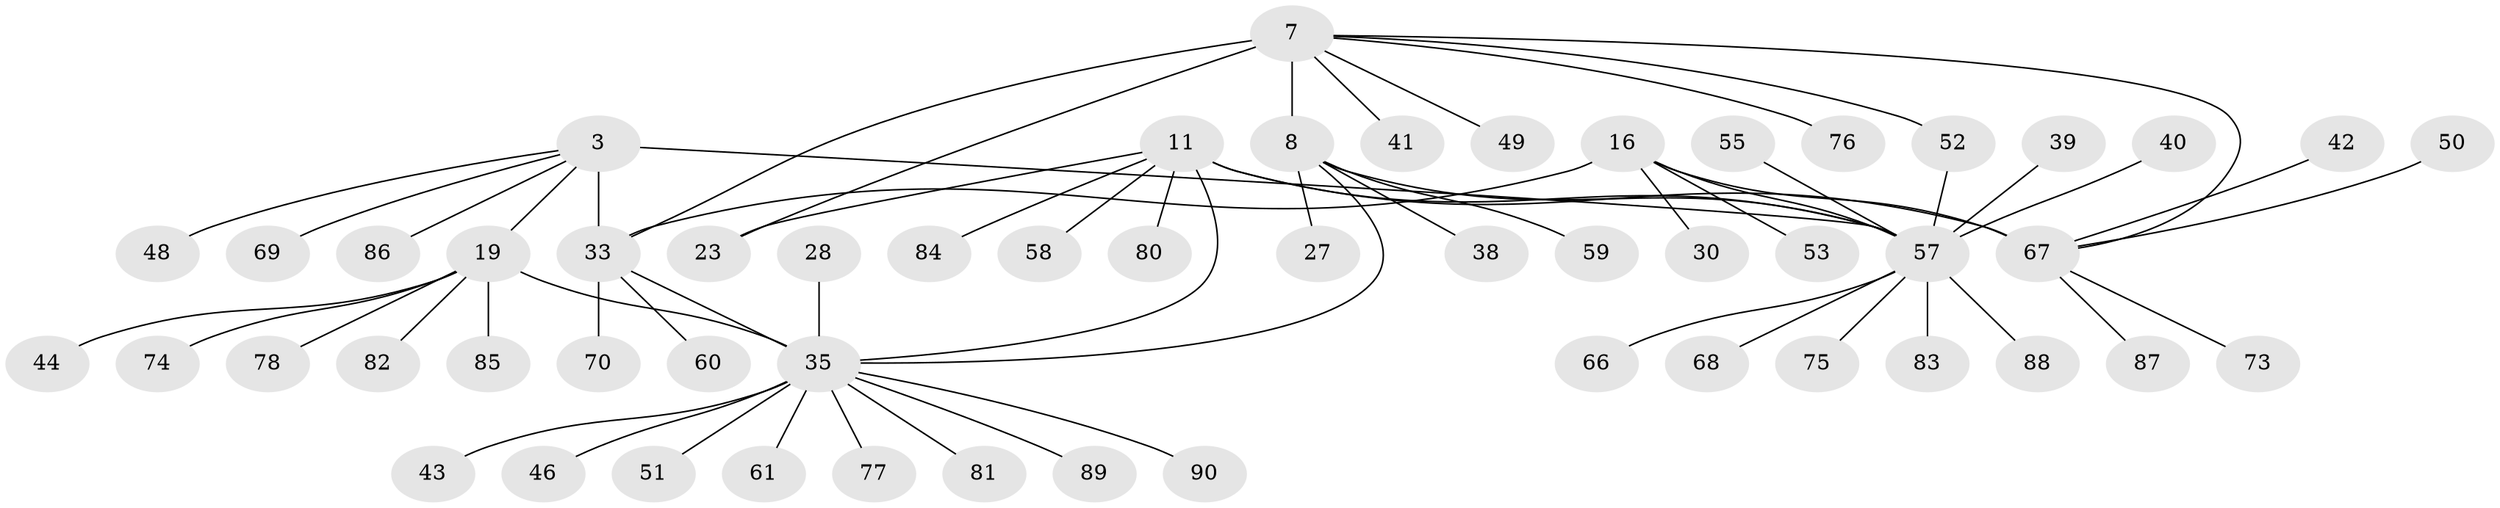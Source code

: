 // original degree distribution, {6: 0.07777777777777778, 12: 0.011111111111111112, 7: 0.044444444444444446, 5: 0.022222222222222223, 8: 0.022222222222222223, 4: 0.044444444444444446, 9: 0.011111111111111112, 10: 0.011111111111111112, 1: 0.5777777777777777, 2: 0.12222222222222222, 3: 0.05555555555555555}
// Generated by graph-tools (version 1.1) at 2025/58/03/04/25 21:58:38]
// undirected, 54 vertices, 62 edges
graph export_dot {
graph [start="1"]
  node [color=gray90,style=filled];
  3 [super="+1"];
  7 [super="+5"];
  8 [super="+6"];
  11 [super="+10"];
  16 [super="+15"];
  19 [super="+17"];
  23;
  27;
  28;
  30;
  33 [super="+26+14"];
  35 [super="+20"];
  38;
  39;
  40;
  41;
  42;
  43 [super="+36"];
  44;
  46;
  48;
  49;
  50;
  51;
  52 [super="+29"];
  53;
  55;
  57 [super="+32+4+21"];
  58;
  59;
  60 [super="+47"];
  61;
  66 [super="+62"];
  67 [super="+65+12"];
  68;
  69 [super="+63"];
  70;
  73 [super="+24+31"];
  74;
  75;
  76 [super="+54"];
  77;
  78;
  80;
  81;
  82;
  83;
  84;
  85;
  86;
  87 [super="+71"];
  88;
  89;
  90 [super="+72+79"];
  3 -- 86;
  3 -- 48;
  3 -- 19;
  3 -- 33 [weight=2];
  3 -- 69;
  3 -- 57 [weight=4];
  7 -- 8 [weight=4];
  7 -- 23;
  7 -- 49;
  7 -- 41;
  7 -- 33 [weight=2];
  7 -- 52;
  7 -- 76;
  7 -- 67;
  8 -- 38;
  8 -- 27;
  8 -- 59;
  8 -- 57;
  8 -- 35;
  11 -- 80;
  11 -- 84;
  11 -- 23;
  11 -- 58;
  11 -- 67 [weight=4];
  11 -- 57;
  11 -- 35;
  16 -- 30;
  16 -- 53;
  16 -- 57;
  16 -- 33 [weight=4];
  16 -- 67 [weight=2];
  19 -- 44;
  19 -- 74;
  19 -- 78;
  19 -- 85;
  19 -- 82;
  19 -- 35 [weight=4];
  28 -- 35;
  33 -- 70;
  33 -- 60;
  33 -- 35;
  35 -- 43;
  35 -- 77;
  35 -- 46;
  35 -- 81;
  35 -- 51;
  35 -- 89;
  35 -- 90;
  35 -- 61;
  39 -- 57;
  40 -- 57;
  42 -- 67;
  50 -- 67;
  52 -- 57;
  55 -- 57;
  57 -- 66;
  57 -- 68;
  57 -- 75;
  57 -- 83;
  57 -- 88;
  67 -- 73;
  67 -- 87;
}
